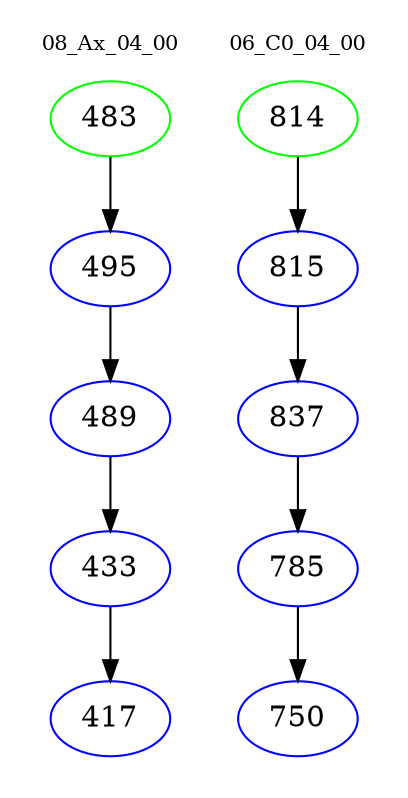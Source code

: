 digraph{
subgraph cluster_0 {
color = white
label = "08_Ax_04_00";
fontsize=10;
T0_483 [label="483", color="green"]
T0_483 -> T0_495 [color="black"]
T0_495 [label="495", color="blue"]
T0_495 -> T0_489 [color="black"]
T0_489 [label="489", color="blue"]
T0_489 -> T0_433 [color="black"]
T0_433 [label="433", color="blue"]
T0_433 -> T0_417 [color="black"]
T0_417 [label="417", color="blue"]
}
subgraph cluster_1 {
color = white
label = "06_C0_04_00";
fontsize=10;
T1_814 [label="814", color="green"]
T1_814 -> T1_815 [color="black"]
T1_815 [label="815", color="blue"]
T1_815 -> T1_837 [color="black"]
T1_837 [label="837", color="blue"]
T1_837 -> T1_785 [color="black"]
T1_785 [label="785", color="blue"]
T1_785 -> T1_750 [color="black"]
T1_750 [label="750", color="blue"]
}
}
